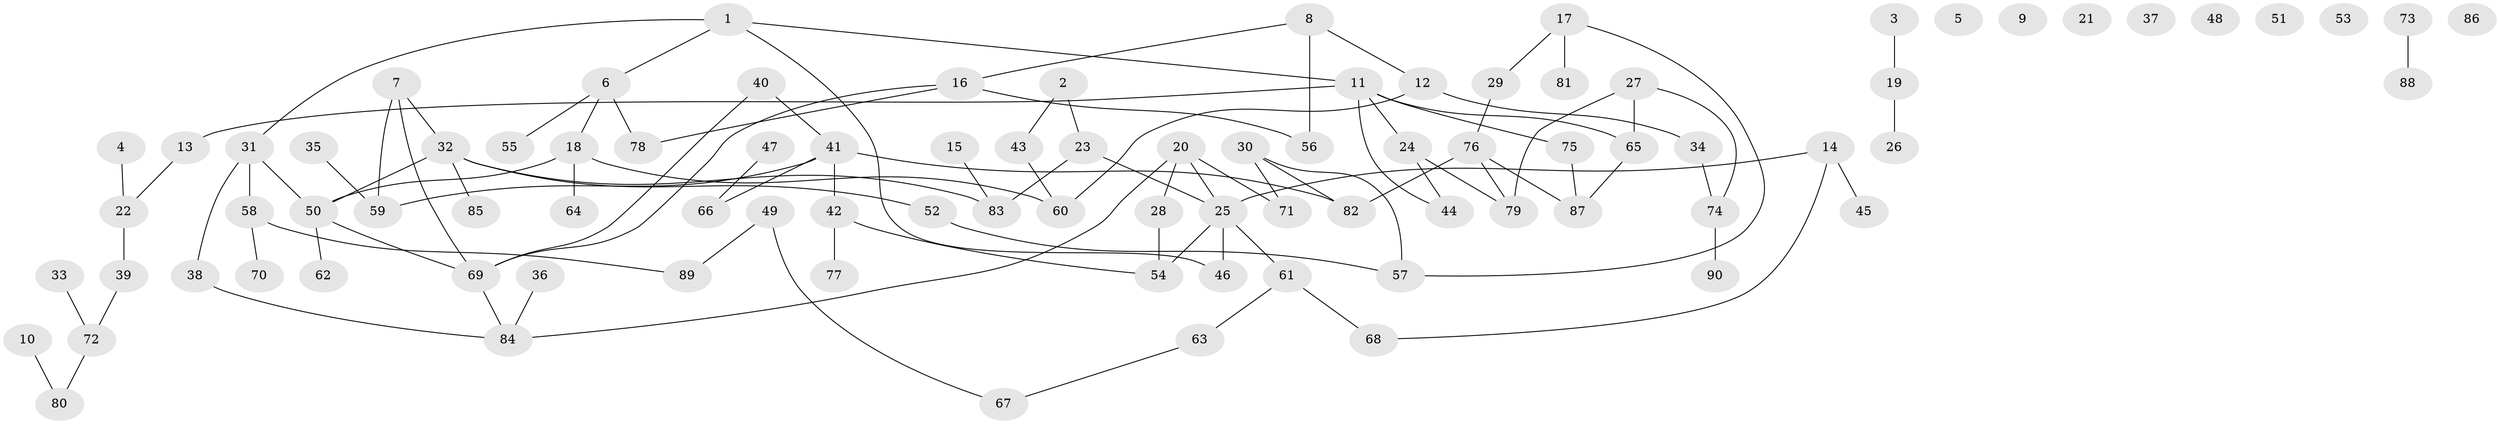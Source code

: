 // coarse degree distribution, {4: 0.1896551724137931, 3: 0.15517241379310345, 1: 0.13793103448275862, 2: 0.29310344827586204, 0: 0.15517241379310345, 6: 0.017241379310344827, 5: 0.034482758620689655, 7: 0.017241379310344827}
// Generated by graph-tools (version 1.1) at 2025/41/03/06/25 10:41:24]
// undirected, 90 vertices, 102 edges
graph export_dot {
graph [start="1"]
  node [color=gray90,style=filled];
  1;
  2;
  3;
  4;
  5;
  6;
  7;
  8;
  9;
  10;
  11;
  12;
  13;
  14;
  15;
  16;
  17;
  18;
  19;
  20;
  21;
  22;
  23;
  24;
  25;
  26;
  27;
  28;
  29;
  30;
  31;
  32;
  33;
  34;
  35;
  36;
  37;
  38;
  39;
  40;
  41;
  42;
  43;
  44;
  45;
  46;
  47;
  48;
  49;
  50;
  51;
  52;
  53;
  54;
  55;
  56;
  57;
  58;
  59;
  60;
  61;
  62;
  63;
  64;
  65;
  66;
  67;
  68;
  69;
  70;
  71;
  72;
  73;
  74;
  75;
  76;
  77;
  78;
  79;
  80;
  81;
  82;
  83;
  84;
  85;
  86;
  87;
  88;
  89;
  90;
  1 -- 6;
  1 -- 11;
  1 -- 31;
  1 -- 46;
  2 -- 23;
  2 -- 43;
  3 -- 19;
  4 -- 22;
  6 -- 18;
  6 -- 55;
  6 -- 78;
  7 -- 32;
  7 -- 59;
  7 -- 69;
  8 -- 12;
  8 -- 16;
  8 -- 56;
  10 -- 80;
  11 -- 13;
  11 -- 24;
  11 -- 44;
  11 -- 65;
  11 -- 75;
  12 -- 34;
  12 -- 60;
  13 -- 22;
  14 -- 25;
  14 -- 45;
  14 -- 68;
  15 -- 83;
  16 -- 56;
  16 -- 69;
  16 -- 78;
  17 -- 29;
  17 -- 57;
  17 -- 81;
  18 -- 50;
  18 -- 60;
  18 -- 64;
  19 -- 26;
  20 -- 25;
  20 -- 28;
  20 -- 71;
  20 -- 84;
  22 -- 39;
  23 -- 25;
  23 -- 83;
  24 -- 44;
  24 -- 79;
  25 -- 46;
  25 -- 54;
  25 -- 61;
  27 -- 65;
  27 -- 74;
  27 -- 79;
  28 -- 54;
  29 -- 76;
  30 -- 57;
  30 -- 71;
  30 -- 82;
  31 -- 38;
  31 -- 50;
  31 -- 58;
  32 -- 50;
  32 -- 52;
  32 -- 83;
  32 -- 85;
  33 -- 72;
  34 -- 74;
  35 -- 59;
  36 -- 84;
  38 -- 84;
  39 -- 72;
  40 -- 41;
  40 -- 69;
  41 -- 42;
  41 -- 59;
  41 -- 66;
  41 -- 82;
  42 -- 54;
  42 -- 77;
  43 -- 60;
  47 -- 66;
  49 -- 67;
  49 -- 89;
  50 -- 62;
  50 -- 69;
  52 -- 57;
  58 -- 70;
  58 -- 89;
  61 -- 63;
  61 -- 68;
  63 -- 67;
  65 -- 87;
  69 -- 84;
  72 -- 80;
  73 -- 88;
  74 -- 90;
  75 -- 87;
  76 -- 79;
  76 -- 82;
  76 -- 87;
}

